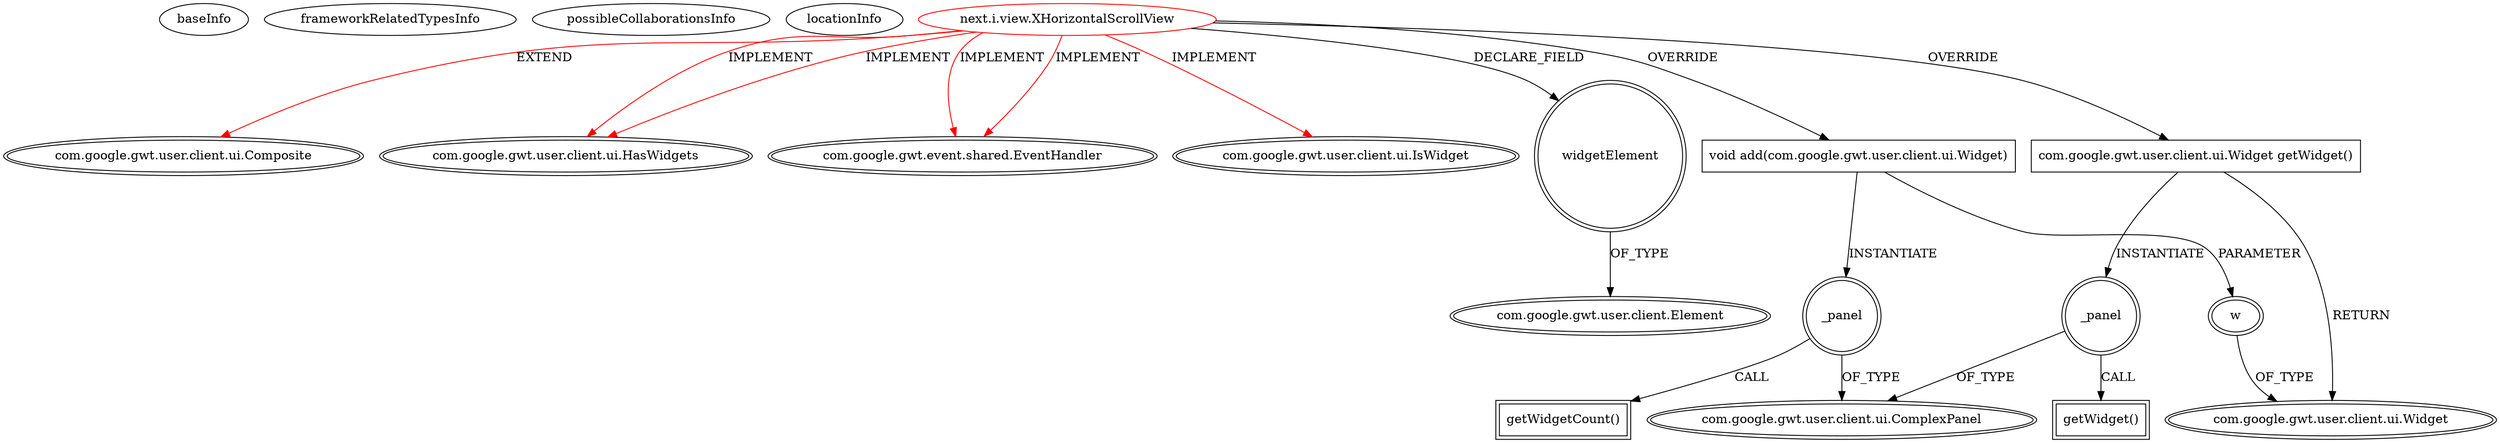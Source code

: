 digraph {
baseInfo[graphId=4178,category="extension_graph",isAnonymous=false,possibleRelation=false]
frameworkRelatedTypesInfo[0="com.google.gwt.user.client.ui.Composite",1="com.google.gwt.user.client.ui.HasWidgets",2="com.google.gwt.user.client.ui.HasWidgets",3="com.google.gwt.event.shared.EventHandler",4="com.google.gwt.event.shared.EventHandler",5="com.google.gwt.user.client.ui.IsWidget"]
possibleCollaborationsInfo[]
locationInfo[projectName="nextinterfaces-next",filePath="/nextinterfaces-next/next-master/src/next/i/view/XHorizontalScrollView.java",contextSignature="XHorizontalScrollView",graphId="4178"]
0[label="next.i.view.XHorizontalScrollView",vertexType="ROOT_CLIENT_CLASS_DECLARATION",isFrameworkType=false,color=red]
1[label="com.google.gwt.user.client.ui.Composite",vertexType="FRAMEWORK_CLASS_TYPE",isFrameworkType=true,peripheries=2]
2[label="com.google.gwt.user.client.ui.HasWidgets",vertexType="FRAMEWORK_INTERFACE_TYPE",isFrameworkType=true,peripheries=2]
4[label="com.google.gwt.event.shared.EventHandler",vertexType="FRAMEWORK_INTERFACE_TYPE",isFrameworkType=true,peripheries=2]
6[label="com.google.gwt.user.client.ui.IsWidget",vertexType="FRAMEWORK_INTERFACE_TYPE",isFrameworkType=true,peripheries=2]
7[label="widgetElement",vertexType="FIELD_DECLARATION",isFrameworkType=true,peripheries=2,shape=circle]
8[label="com.google.gwt.user.client.Element",vertexType="FRAMEWORK_CLASS_TYPE",isFrameworkType=true,peripheries=2]
9[label="com.google.gwt.user.client.ui.Widget getWidget()",vertexType="OVERRIDING_METHOD_DECLARATION",isFrameworkType=false,shape=box]
10[label="com.google.gwt.user.client.ui.Widget",vertexType="FRAMEWORK_CLASS_TYPE",isFrameworkType=true,peripheries=2]
11[label="_panel",vertexType="VARIABLE_EXPRESION",isFrameworkType=true,peripheries=2,shape=circle]
13[label="com.google.gwt.user.client.ui.ComplexPanel",vertexType="FRAMEWORK_CLASS_TYPE",isFrameworkType=true,peripheries=2]
12[label="getWidget()",vertexType="INSIDE_CALL",isFrameworkType=true,peripheries=2,shape=box]
14[label="void add(com.google.gwt.user.client.ui.Widget)",vertexType="OVERRIDING_METHOD_DECLARATION",isFrameworkType=false,shape=box]
15[label="w",vertexType="PARAMETER_DECLARATION",isFrameworkType=true,peripheries=2]
17[label="_panel",vertexType="VARIABLE_EXPRESION",isFrameworkType=true,peripheries=2,shape=circle]
18[label="getWidgetCount()",vertexType="INSIDE_CALL",isFrameworkType=true,peripheries=2,shape=box]
0->1[label="EXTEND",color=red]
0->2[label="IMPLEMENT",color=red]
0->2[label="IMPLEMENT",color=red]
0->4[label="IMPLEMENT",color=red]
0->4[label="IMPLEMENT",color=red]
0->6[label="IMPLEMENT",color=red]
0->7[label="DECLARE_FIELD"]
7->8[label="OF_TYPE"]
0->9[label="OVERRIDE"]
9->10[label="RETURN"]
9->11[label="INSTANTIATE"]
11->13[label="OF_TYPE"]
11->12[label="CALL"]
0->14[label="OVERRIDE"]
15->10[label="OF_TYPE"]
14->15[label="PARAMETER"]
14->17[label="INSTANTIATE"]
17->13[label="OF_TYPE"]
17->18[label="CALL"]
}
